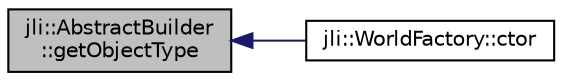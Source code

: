 digraph "jli::AbstractBuilder::getObjectType"
{
  edge [fontname="Helvetica",fontsize="10",labelfontname="Helvetica",labelfontsize="10"];
  node [fontname="Helvetica",fontsize="10",shape=record];
  rankdir="LR";
  Node1 [label="jli::AbstractBuilder\l::getObjectType",height=0.2,width=0.4,color="black", fillcolor="grey75", style="filled", fontcolor="black"];
  Node1 -> Node2 [dir="back",color="midnightblue",fontsize="10",style="solid"];
  Node2 [label="jli::WorldFactory::ctor",height=0.2,width=0.4,color="black", fillcolor="white", style="filled",URL="$classjli_1_1_world_factory.html#a0b8a82380ee533205802acb2c58af331"];
}
